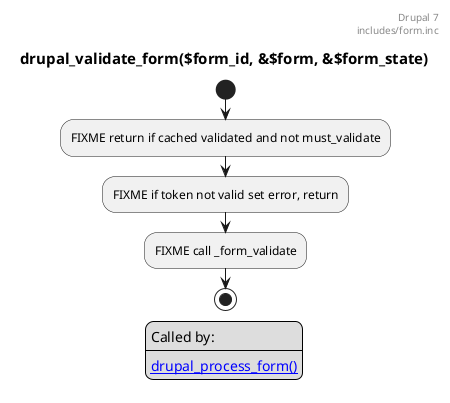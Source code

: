 @startuml

header
Drupal 7
includes/form.inc
endheader

title
===drupal_validate_form($form_id, &$form, &$form_state)
endtitle

start
:FIXME return if cached validated and not must_validate;
:FIXME if token not valid set error, return;
:FIXME call _form_validate;
stop

legend
Called by:
----
[[drupal_process_form.svg drupal_process_form()]]
endlegend

@enduml